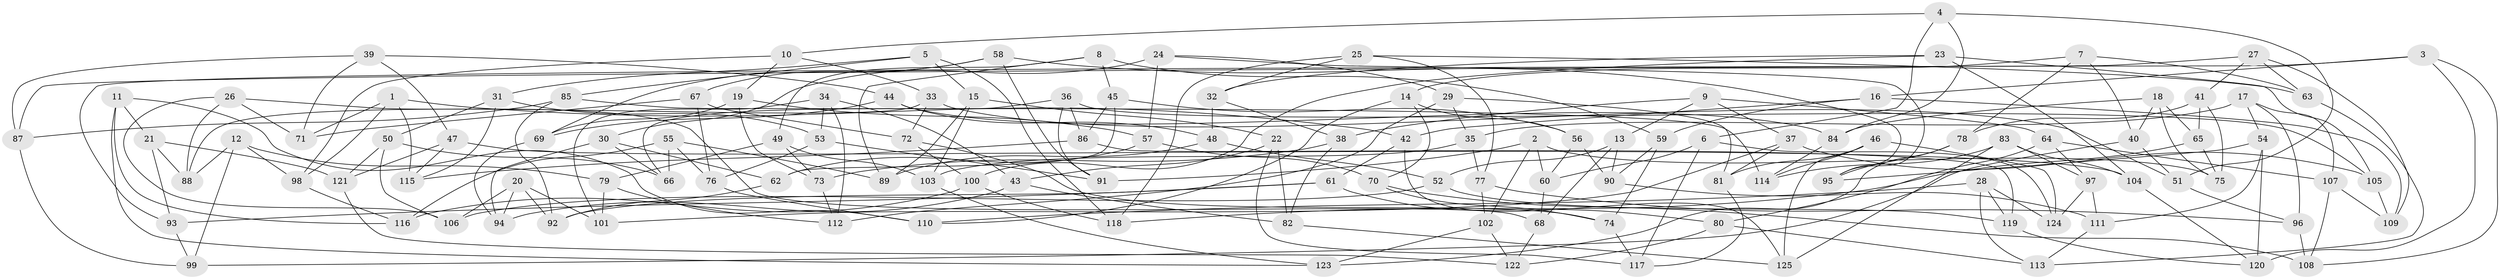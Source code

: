 // coarse degree distribution, {6: 0.5125, 5: 0.05, 4: 0.4375}
// Generated by graph-tools (version 1.1) at 2025/42/03/06/25 10:42:19]
// undirected, 125 vertices, 250 edges
graph export_dot {
graph [start="1"]
  node [color=gray90,style=filled];
  1;
  2;
  3;
  4;
  5;
  6;
  7;
  8;
  9;
  10;
  11;
  12;
  13;
  14;
  15;
  16;
  17;
  18;
  19;
  20;
  21;
  22;
  23;
  24;
  25;
  26;
  27;
  28;
  29;
  30;
  31;
  32;
  33;
  34;
  35;
  36;
  37;
  38;
  39;
  40;
  41;
  42;
  43;
  44;
  45;
  46;
  47;
  48;
  49;
  50;
  51;
  52;
  53;
  54;
  55;
  56;
  57;
  58;
  59;
  60;
  61;
  62;
  63;
  64;
  65;
  66;
  67;
  68;
  69;
  70;
  71;
  72;
  73;
  74;
  75;
  76;
  77;
  78;
  79;
  80;
  81;
  82;
  83;
  84;
  85;
  86;
  87;
  88;
  89;
  90;
  91;
  92;
  93;
  94;
  95;
  96;
  97;
  98;
  99;
  100;
  101;
  102;
  103;
  104;
  105;
  106;
  107;
  108;
  109;
  110;
  111;
  112;
  113;
  114;
  115;
  116;
  117;
  118;
  119;
  120;
  121;
  122;
  123;
  124;
  125;
  1 -- 42;
  1 -- 71;
  1 -- 115;
  1 -- 98;
  2 -- 91;
  2 -- 75;
  2 -- 60;
  2 -- 102;
  3 -- 120;
  3 -- 108;
  3 -- 16;
  3 -- 93;
  4 -- 6;
  4 -- 51;
  4 -- 10;
  4 -- 84;
  5 -- 118;
  5 -- 31;
  5 -- 85;
  5 -- 15;
  6 -- 117;
  6 -- 124;
  6 -- 60;
  7 -- 63;
  7 -- 14;
  7 -- 78;
  7 -- 40;
  8 -- 45;
  8 -- 89;
  8 -- 59;
  8 -- 49;
  9 -- 37;
  9 -- 38;
  9 -- 64;
  9 -- 13;
  10 -- 98;
  10 -- 33;
  10 -- 19;
  11 -- 21;
  11 -- 110;
  11 -- 116;
  11 -- 123;
  12 -- 99;
  12 -- 98;
  12 -- 88;
  12 -- 79;
  13 -- 68;
  13 -- 52;
  13 -- 90;
  14 -- 70;
  14 -- 110;
  14 -- 56;
  15 -- 103;
  15 -- 22;
  15 -- 89;
  16 -- 109;
  16 -- 42;
  16 -- 59;
  17 -- 35;
  17 -- 54;
  17 -- 107;
  17 -- 96;
  18 -- 84;
  18 -- 75;
  18 -- 65;
  18 -- 40;
  19 -- 69;
  19 -- 57;
  19 -- 73;
  20 -- 92;
  20 -- 106;
  20 -- 94;
  20 -- 101;
  21 -- 88;
  21 -- 93;
  21 -- 121;
  22 -- 117;
  22 -- 43;
  22 -- 82;
  23 -- 104;
  23 -- 105;
  23 -- 32;
  23 -- 100;
  24 -- 29;
  24 -- 57;
  24 -- 95;
  24 -- 30;
  25 -- 118;
  25 -- 77;
  25 -- 32;
  25 -- 63;
  26 -- 106;
  26 -- 88;
  26 -- 68;
  26 -- 71;
  27 -- 41;
  27 -- 109;
  27 -- 87;
  27 -- 63;
  28 -- 124;
  28 -- 113;
  28 -- 110;
  28 -- 119;
  29 -- 81;
  29 -- 35;
  29 -- 112;
  30 -- 94;
  30 -- 62;
  30 -- 66;
  31 -- 53;
  31 -- 115;
  31 -- 50;
  32 -- 48;
  32 -- 38;
  33 -- 72;
  33 -- 88;
  33 -- 51;
  34 -- 101;
  34 -- 53;
  34 -- 43;
  34 -- 112;
  35 -- 103;
  35 -- 77;
  36 -- 91;
  36 -- 86;
  36 -- 66;
  36 -- 105;
  37 -- 81;
  37 -- 105;
  37 -- 101;
  38 -- 73;
  38 -- 82;
  39 -- 44;
  39 -- 87;
  39 -- 47;
  39 -- 71;
  40 -- 99;
  40 -- 51;
  41 -- 75;
  41 -- 65;
  41 -- 78;
  42 -- 61;
  42 -- 125;
  43 -- 94;
  43 -- 82;
  44 -- 69;
  44 -- 48;
  44 -- 84;
  45 -- 56;
  45 -- 86;
  45 -- 62;
  46 -- 114;
  46 -- 124;
  46 -- 81;
  46 -- 125;
  47 -- 115;
  47 -- 104;
  47 -- 121;
  48 -- 52;
  48 -- 89;
  49 -- 73;
  49 -- 103;
  49 -- 79;
  50 -- 106;
  50 -- 66;
  50 -- 121;
  51 -- 96;
  52 -- 106;
  52 -- 119;
  53 -- 76;
  53 -- 91;
  54 -- 95;
  54 -- 120;
  54 -- 111;
  55 -- 76;
  55 -- 89;
  55 -- 66;
  55 -- 116;
  56 -- 90;
  56 -- 60;
  57 -- 62;
  57 -- 70;
  58 -- 67;
  58 -- 91;
  58 -- 69;
  58 -- 95;
  59 -- 74;
  59 -- 90;
  60 -- 68;
  61 -- 80;
  61 -- 92;
  61 -- 93;
  62 -- 92;
  63 -- 113;
  64 -- 107;
  64 -- 97;
  64 -- 80;
  65 -- 118;
  65 -- 75;
  67 -- 72;
  67 -- 76;
  67 -- 71;
  68 -- 122;
  69 -- 94;
  70 -- 74;
  70 -- 108;
  72 -- 74;
  72 -- 100;
  73 -- 112;
  74 -- 117;
  76 -- 110;
  77 -- 96;
  77 -- 102;
  78 -- 123;
  78 -- 95;
  79 -- 112;
  79 -- 101;
  80 -- 113;
  80 -- 122;
  81 -- 117;
  82 -- 125;
  83 -- 125;
  83 -- 104;
  83 -- 114;
  83 -- 97;
  84 -- 114;
  85 -- 114;
  85 -- 92;
  85 -- 87;
  86 -- 119;
  86 -- 115;
  87 -- 99;
  90 -- 111;
  93 -- 99;
  96 -- 108;
  97 -- 111;
  97 -- 124;
  98 -- 116;
  100 -- 118;
  100 -- 116;
  102 -- 123;
  102 -- 122;
  103 -- 123;
  104 -- 120;
  105 -- 109;
  107 -- 109;
  107 -- 108;
  111 -- 113;
  119 -- 120;
  121 -- 122;
}
